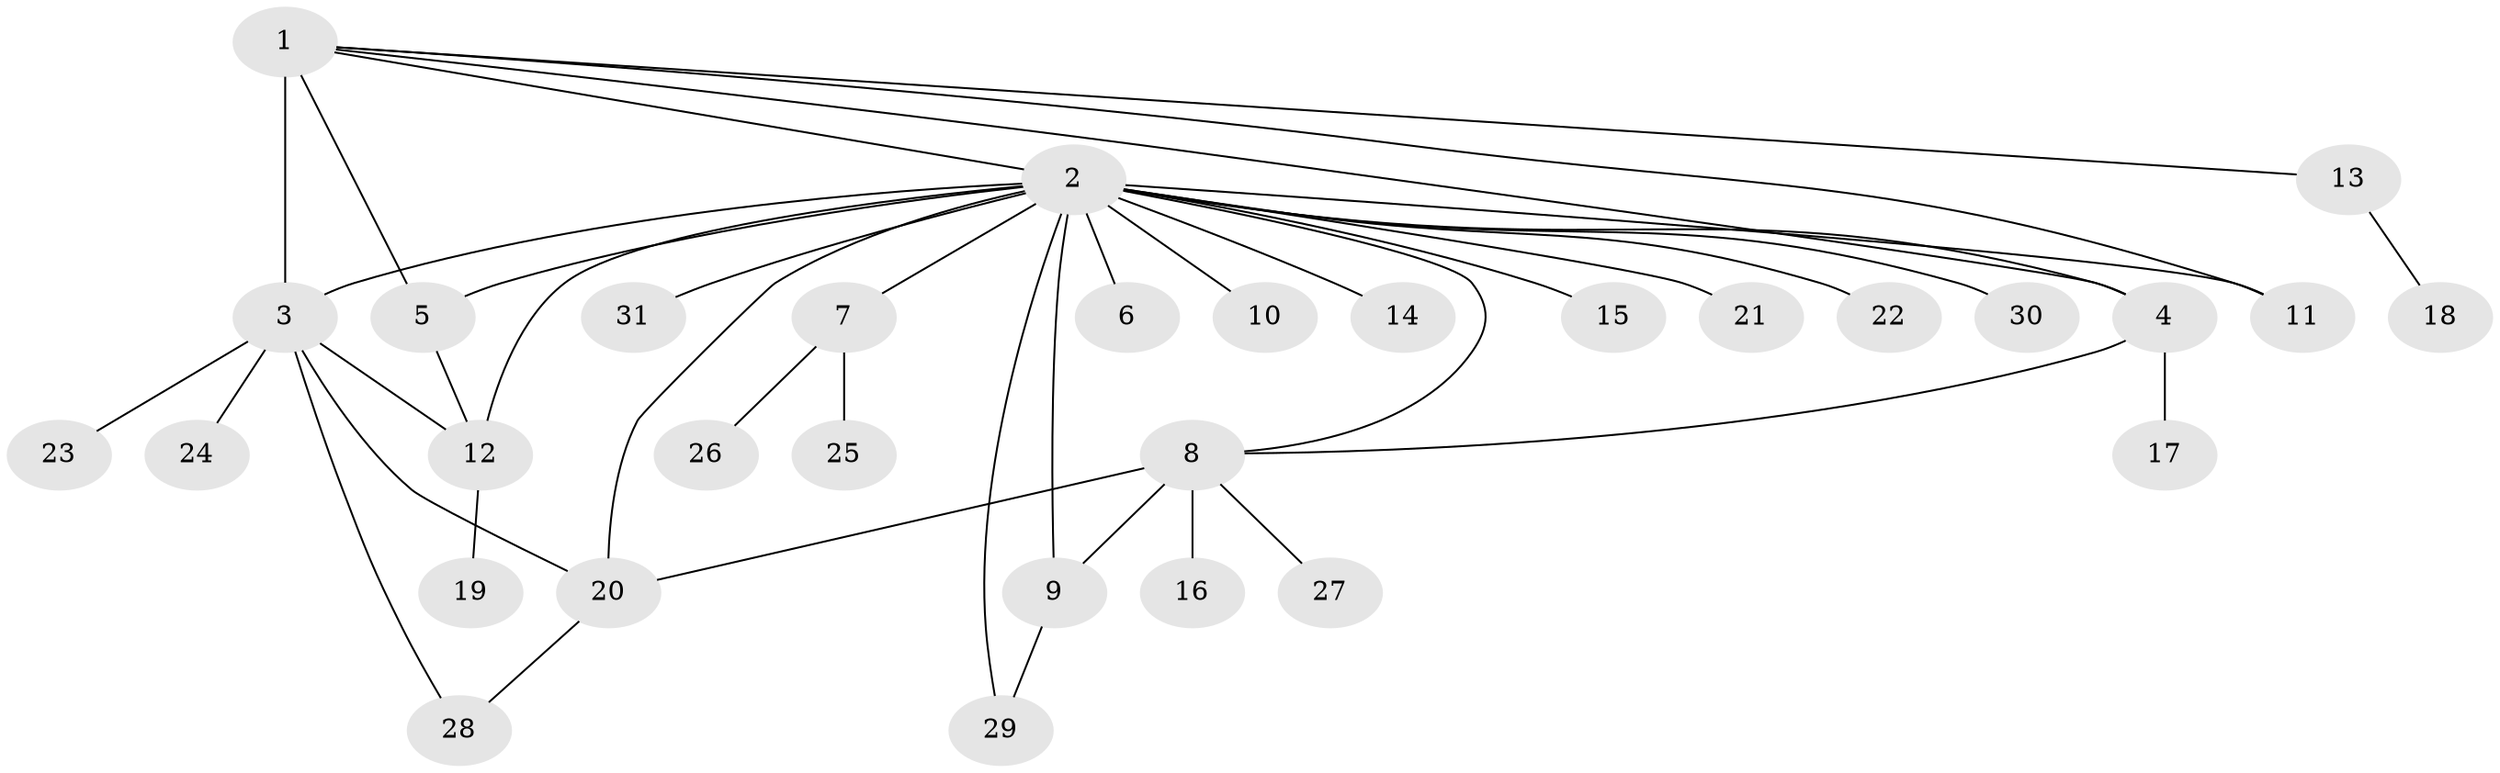 // original degree distribution, {21: 0.01639344262295082, 22: 0.01639344262295082, 1: 0.45901639344262296, 5: 0.06557377049180328, 4: 0.06557377049180328, 3: 0.11475409836065574, 2: 0.26229508196721313}
// Generated by graph-tools (version 1.1) at 2025/50/03/04/25 22:50:16]
// undirected, 31 vertices, 42 edges
graph export_dot {
  node [color=gray90,style=filled];
  1;
  2;
  3;
  4;
  5;
  6;
  7;
  8;
  9;
  10;
  11;
  12;
  13;
  14;
  15;
  16;
  17;
  18;
  19;
  20;
  21;
  22;
  23;
  24;
  25;
  26;
  27;
  28;
  29;
  30;
  31;
  1 -- 2 [weight=1.0];
  1 -- 3 [weight=12.0];
  1 -- 4 [weight=2.0];
  1 -- 5 [weight=1.0];
  1 -- 11 [weight=1.0];
  1 -- 13 [weight=1.0];
  2 -- 3 [weight=1.0];
  2 -- 4 [weight=1.0];
  2 -- 5 [weight=1.0];
  2 -- 6 [weight=1.0];
  2 -- 7 [weight=1.0];
  2 -- 8 [weight=1.0];
  2 -- 9 [weight=1.0];
  2 -- 10 [weight=1.0];
  2 -- 11 [weight=1.0];
  2 -- 12 [weight=2.0];
  2 -- 14 [weight=1.0];
  2 -- 15 [weight=1.0];
  2 -- 20 [weight=1.0];
  2 -- 21 [weight=1.0];
  2 -- 22 [weight=1.0];
  2 -- 29 [weight=1.0];
  2 -- 30 [weight=1.0];
  2 -- 31 [weight=1.0];
  3 -- 12 [weight=2.0];
  3 -- 20 [weight=1.0];
  3 -- 23 [weight=1.0];
  3 -- 24 [weight=1.0];
  3 -- 28 [weight=1.0];
  4 -- 8 [weight=1.0];
  4 -- 17 [weight=1.0];
  5 -- 12 [weight=1.0];
  7 -- 25 [weight=1.0];
  7 -- 26 [weight=1.0];
  8 -- 9 [weight=1.0];
  8 -- 16 [weight=2.0];
  8 -- 20 [weight=2.0];
  8 -- 27 [weight=1.0];
  9 -- 29 [weight=1.0];
  12 -- 19 [weight=1.0];
  13 -- 18 [weight=1.0];
  20 -- 28 [weight=1.0];
}

